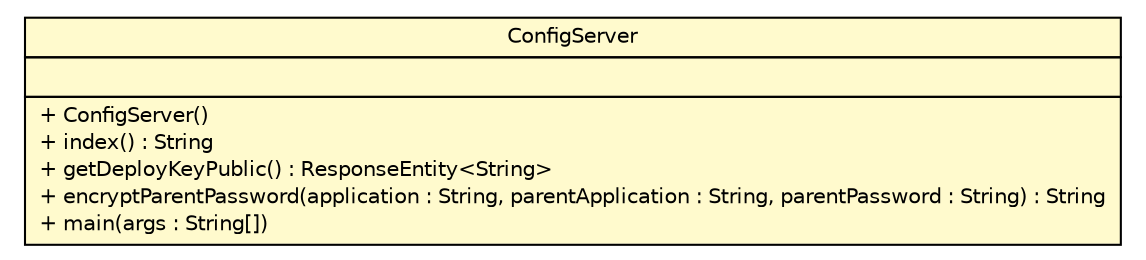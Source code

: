 #!/usr/local/bin/dot
#
# Class diagram 
# Generated by UMLGraph version R5_6-24-gf6e263 (http://www.umlgraph.org/)
#

digraph G {
	edge [fontname="Helvetica",fontsize=10,labelfontname="Helvetica",labelfontsize=10];
	node [fontname="Helvetica",fontsize=10,shape=plaintext];
	nodesep=0.25;
	ranksep=0.5;
	// cn.home1.cloud.config.server.ConfigServer
	c158 [label=<<table title="cn.home1.cloud.config.server.ConfigServer" border="0" cellborder="1" cellspacing="0" cellpadding="2" port="p" bgcolor="lemonChiffon" href="./ConfigServer.html">
		<tr><td><table border="0" cellspacing="0" cellpadding="1">
<tr><td align="center" balign="center"> ConfigServer </td></tr>
		</table></td></tr>
		<tr><td><table border="0" cellspacing="0" cellpadding="1">
<tr><td align="left" balign="left">  </td></tr>
		</table></td></tr>
		<tr><td><table border="0" cellspacing="0" cellpadding="1">
<tr><td align="left" balign="left"> + ConfigServer() </td></tr>
<tr><td align="left" balign="left"> + index() : String </td></tr>
<tr><td align="left" balign="left"> + getDeployKeyPublic() : ResponseEntity&lt;String&gt; </td></tr>
<tr><td align="left" balign="left"> + encryptParentPassword(application : String, parentApplication : String, parentPassword : String) : String </td></tr>
<tr><td align="left" balign="left"> + main(args : String[]) </td></tr>
		</table></td></tr>
		</table>>, URL="./ConfigServer.html", fontname="Helvetica", fontcolor="black", fontsize=10.0];
}

